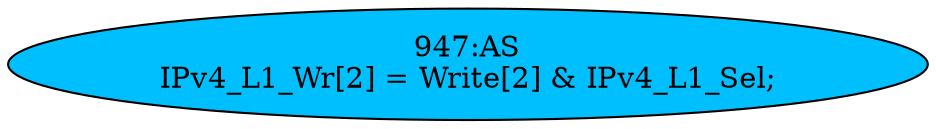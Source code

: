 strict digraph "" {
	node [label="\N"];
	"947:AS"	 [ast="<pyverilog.vparser.ast.Assign object at 0x7fbdee0ed190>",
		def_var="['IPv4_L1_Wr']",
		fillcolor=deepskyblue,
		label="947:AS
IPv4_L1_Wr[2] = Write[2] & IPv4_L1_Sel;",
		statements="[]",
		style=filled,
		typ=Assign,
		use_var="['Write', 'IPv4_L1_Sel']"];
}
